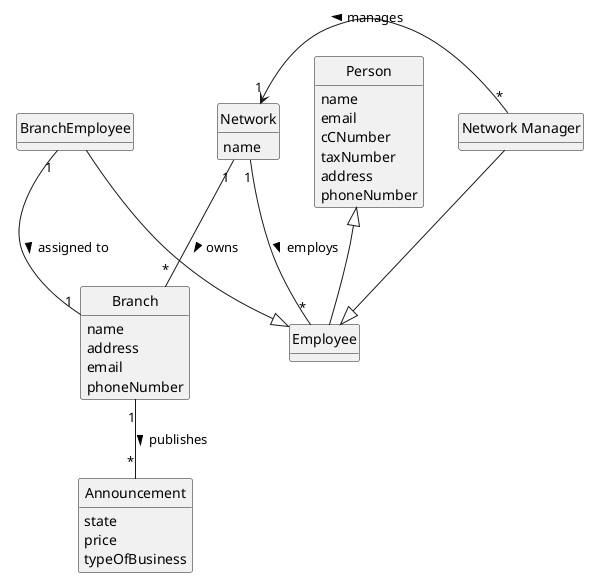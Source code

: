 @startuml
'https://plantuml.com/class-diagram

skinparam monochrome true
skinparam packageStyle rectangle
skinparam shadowing false

'skinparam linetype ortho
'left to right direction
skinparam classAttributeIconSize 0
'skinparam groupInheritance 2
hide circle
hide methods

class Network{
name
}

class Branch{
name
address
email
phoneNumber
}

class Employee{
}

class Person{
name
email
cCNumber
taxNumber
address
phoneNumber
}

class BranchEmployee

together {

class "Network Manager" as NetworkMan
}


class Announcement{
state
price
typeOfBusiness
}






Network "1" -- "*" Branch: owns >
Branch "1" -- "*" Announcement: publishes >


Network "1" -- "*" Employee: employs >



BranchEmployee --|> Employee

Person <|-- Employee



Employee <|-- NetworkMan


BranchEmployee "1" - "1" Branch: assigned to >



NetworkMan "*" -> "1" Network: manages >









@enduml
